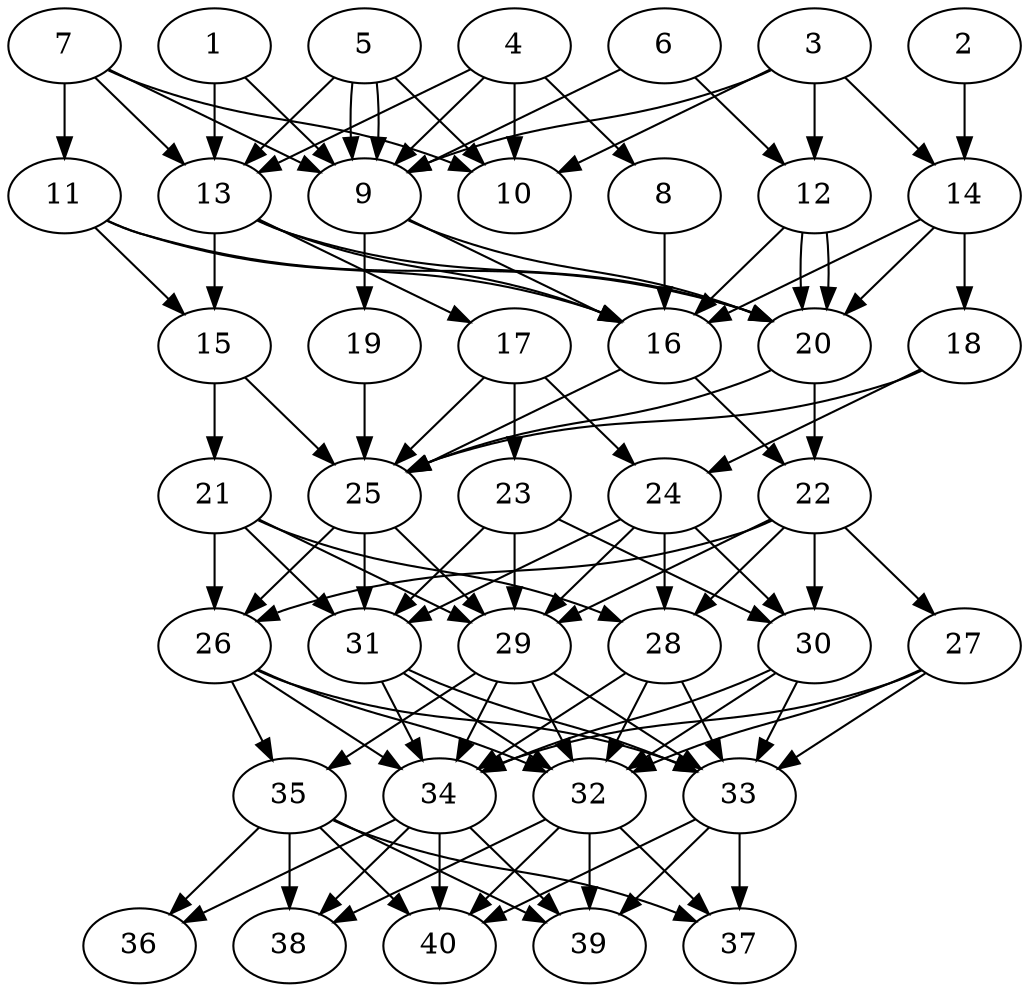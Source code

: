 // DAG automatically generated by daggen at Thu Oct  3 14:06:49 2019
// ./daggen --dot -n 40 --ccr 0.3 --fat 0.5 --regular 0.7 --density 0.9 --mindata 5242880 --maxdata 52428800 
digraph G {
  1 [size="89989120", alpha="0.15", expect_size="26996736"] 
  1 -> 9 [size ="26996736"]
  1 -> 13 [size ="26996736"]
  2 [size="134219093", alpha="0.01", expect_size="40265728"] 
  2 -> 14 [size ="40265728"]
  3 [size="153036800", alpha="0.12", expect_size="45911040"] 
  3 -> 9 [size ="45911040"]
  3 -> 10 [size ="45911040"]
  3 -> 12 [size ="45911040"]
  3 -> 14 [size ="45911040"]
  4 [size="77073067", alpha="0.13", expect_size="23121920"] 
  4 -> 8 [size ="23121920"]
  4 -> 9 [size ="23121920"]
  4 -> 10 [size ="23121920"]
  4 -> 13 [size ="23121920"]
  5 [size="122927787", alpha="0.13", expect_size="36878336"] 
  5 -> 9 [size ="36878336"]
  5 -> 9 [size ="36878336"]
  5 -> 10 [size ="36878336"]
  5 -> 13 [size ="36878336"]
  6 [size="119555413", alpha="0.10", expect_size="35866624"] 
  6 -> 9 [size ="35866624"]
  6 -> 12 [size ="35866624"]
  7 [size="82660693", alpha="0.12", expect_size="24798208"] 
  7 -> 9 [size ="24798208"]
  7 -> 10 [size ="24798208"]
  7 -> 11 [size ="24798208"]
  7 -> 13 [size ="24798208"]
  8 [size="130140160", alpha="0.15", expect_size="39042048"] 
  8 -> 16 [size ="39042048"]
  9 [size="126194347", alpha="0.06", expect_size="37858304"] 
  9 -> 16 [size ="37858304"]
  9 -> 19 [size ="37858304"]
  9 -> 20 [size ="37858304"]
  10 [size="36959573", alpha="0.10", expect_size="11087872"] 
  11 [size="98034347", alpha="0.08", expect_size="29410304"] 
  11 -> 15 [size ="29410304"]
  11 -> 16 [size ="29410304"]
  11 -> 20 [size ="29410304"]
  12 [size="61289813", alpha="0.11", expect_size="18386944"] 
  12 -> 16 [size ="18386944"]
  12 -> 20 [size ="18386944"]
  12 -> 20 [size ="18386944"]
  13 [size="70471680", alpha="0.11", expect_size="21141504"] 
  13 -> 15 [size ="21141504"]
  13 -> 16 [size ="21141504"]
  13 -> 17 [size ="21141504"]
  13 -> 20 [size ="21141504"]
  14 [size="164119893", alpha="0.16", expect_size="49235968"] 
  14 -> 16 [size ="49235968"]
  14 -> 18 [size ="49235968"]
  14 -> 20 [size ="49235968"]
  15 [size="111325867", alpha="0.04", expect_size="33397760"] 
  15 -> 21 [size ="33397760"]
  15 -> 25 [size ="33397760"]
  16 [size="54913707", alpha="0.18", expect_size="16474112"] 
  16 -> 22 [size ="16474112"]
  16 -> 25 [size ="16474112"]
  17 [size="137437867", alpha="0.01", expect_size="41231360"] 
  17 -> 23 [size ="41231360"]
  17 -> 24 [size ="41231360"]
  17 -> 25 [size ="41231360"]
  18 [size="71744853", alpha="0.09", expect_size="21523456"] 
  18 -> 24 [size ="21523456"]
  18 -> 25 [size ="21523456"]
  19 [size="36171093", alpha="0.18", expect_size="10851328"] 
  19 -> 25 [size ="10851328"]
  20 [size="84749653", alpha="0.18", expect_size="25424896"] 
  20 -> 22 [size ="25424896"]
  20 -> 25 [size ="25424896"]
  21 [size="160863573", alpha="0.07", expect_size="48259072"] 
  21 -> 26 [size ="48259072"]
  21 -> 28 [size ="48259072"]
  21 -> 29 [size ="48259072"]
  21 -> 31 [size ="48259072"]
  22 [size="64187733", alpha="0.11", expect_size="19256320"] 
  22 -> 26 [size ="19256320"]
  22 -> 27 [size ="19256320"]
  22 -> 28 [size ="19256320"]
  22 -> 29 [size ="19256320"]
  22 -> 30 [size ="19256320"]
  23 [size="151992320", alpha="0.13", expect_size="45597696"] 
  23 -> 29 [size ="45597696"]
  23 -> 30 [size ="45597696"]
  23 -> 31 [size ="45597696"]
  24 [size="81807360", alpha="0.02", expect_size="24542208"] 
  24 -> 28 [size ="24542208"]
  24 -> 29 [size ="24542208"]
  24 -> 30 [size ="24542208"]
  24 -> 31 [size ="24542208"]
  25 [size="49404587", alpha="0.05", expect_size="14821376"] 
  25 -> 26 [size ="14821376"]
  25 -> 29 [size ="14821376"]
  25 -> 31 [size ="14821376"]
  26 [size="79585280", alpha="0.00", expect_size="23875584"] 
  26 -> 32 [size ="23875584"]
  26 -> 33 [size ="23875584"]
  26 -> 34 [size ="23875584"]
  26 -> 35 [size ="23875584"]
  27 [size="63361707", alpha="0.04", expect_size="19008512"] 
  27 -> 32 [size ="19008512"]
  27 -> 33 [size ="19008512"]
  27 -> 34 [size ="19008512"]
  28 [size="70594560", alpha="0.02", expect_size="21178368"] 
  28 -> 32 [size ="21178368"]
  28 -> 33 [size ="21178368"]
  28 -> 34 [size ="21178368"]
  29 [size="144271360", alpha="0.14", expect_size="43281408"] 
  29 -> 32 [size ="43281408"]
  29 -> 33 [size ="43281408"]
  29 -> 34 [size ="43281408"]
  29 -> 35 [size ="43281408"]
  30 [size="125641387", alpha="0.08", expect_size="37692416"] 
  30 -> 32 [size ="37692416"]
  30 -> 33 [size ="37692416"]
  30 -> 34 [size ="37692416"]
  31 [size="108530347", alpha="0.13", expect_size="32559104"] 
  31 -> 32 [size ="32559104"]
  31 -> 33 [size ="32559104"]
  31 -> 34 [size ="32559104"]
  32 [size="165457920", alpha="0.03", expect_size="49637376"] 
  32 -> 37 [size ="49637376"]
  32 -> 38 [size ="49637376"]
  32 -> 39 [size ="49637376"]
  32 -> 40 [size ="49637376"]
  33 [size="98594133", alpha="0.20", expect_size="29578240"] 
  33 -> 37 [size ="29578240"]
  33 -> 39 [size ="29578240"]
  33 -> 40 [size ="29578240"]
  34 [size="43502933", alpha="0.15", expect_size="13050880"] 
  34 -> 36 [size ="13050880"]
  34 -> 38 [size ="13050880"]
  34 -> 39 [size ="13050880"]
  34 -> 40 [size ="13050880"]
  35 [size="59784533", alpha="0.03", expect_size="17935360"] 
  35 -> 36 [size ="17935360"]
  35 -> 37 [size ="17935360"]
  35 -> 38 [size ="17935360"]
  35 -> 39 [size ="17935360"]
  35 -> 40 [size ="17935360"]
  36 [size="95600640", alpha="0.15", expect_size="28680192"] 
  37 [size="95750827", alpha="0.03", expect_size="28725248"] 
  38 [size="125419520", alpha="0.17", expect_size="37625856"] 
  39 [size="139987627", alpha="0.14", expect_size="41996288"] 
  40 [size="90886827", alpha="0.19", expect_size="27266048"] 
}

